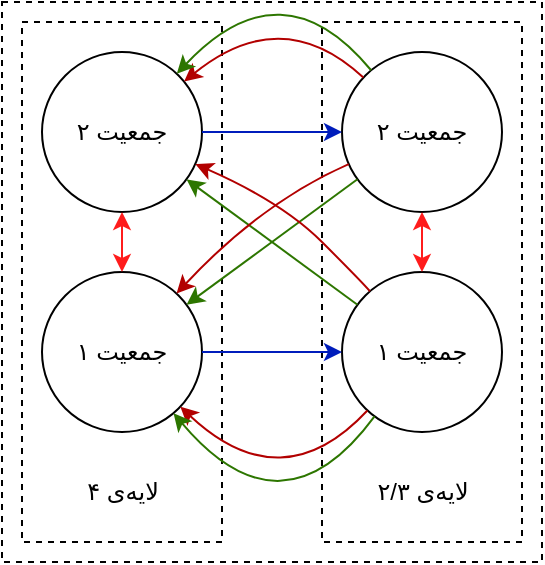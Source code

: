 <mxfile version="20.8.3" type="device"><diagram id="KR5OaVzVF3pl6TseDFSs" name="Page-1"><mxGraphModel dx="544" dy="303" grid="1" gridSize="10" guides="1" tooltips="1" connect="1" arrows="1" fold="1" page="1" pageScale="1" pageWidth="850" pageHeight="1100" math="0" shadow="0"><root><mxCell id="0"/><mxCell id="1" parent="0"/><mxCell id="gXfTvW4VtqaupUpZeJCa-15" value="" style="rounded=0;whiteSpace=wrap;html=1;dashed=1;fillColor=none;gradientColor=none;" parent="1" vertex="1"><mxGeometry x="190" y="40" width="270" height="280" as="geometry"/></mxCell><mxCell id="gXfTvW4VtqaupUpZeJCa-16" value="" style="rounded=0;whiteSpace=wrap;html=1;dashed=1;gradientColor=none;fillColor=none;" parent="1" vertex="1"><mxGeometry x="200" y="50" width="100" height="260" as="geometry"/></mxCell><mxCell id="gXfTvW4VtqaupUpZeJCa-17" value="جمعیت ۲" style="ellipse;whiteSpace=wrap;html=1;aspect=fixed;" parent="1" vertex="1"><mxGeometry x="210" y="65" width="80" height="80" as="geometry"/></mxCell><mxCell id="gXfTvW4VtqaupUpZeJCa-18" value="جمعیت ۱" style="ellipse;whiteSpace=wrap;html=1;aspect=fixed;" parent="1" vertex="1"><mxGeometry x="210" y="175" width="80" height="80" as="geometry"/></mxCell><mxCell id="gXfTvW4VtqaupUpZeJCa-19" value="لایه‌ی ۴" style="text;html=1;align=center;verticalAlign=middle;resizable=0;points=[];autosize=1;strokeColor=none;fillColor=none;" parent="1" vertex="1"><mxGeometry x="220" y="270" width="60" height="30" as="geometry"/></mxCell><mxCell id="gXfTvW4VtqaupUpZeJCa-20" value="" style="rounded=0;whiteSpace=wrap;html=1;dashed=1;gradientColor=none;fillColor=none;" parent="1" vertex="1"><mxGeometry x="350" y="50" width="100" height="260" as="geometry"/></mxCell><mxCell id="gXfTvW4VtqaupUpZeJCa-21" value="جمعیت ۲" style="ellipse;whiteSpace=wrap;html=1;aspect=fixed;" parent="1" vertex="1"><mxGeometry x="360" y="65" width="80" height="80" as="geometry"/></mxCell><mxCell id="gXfTvW4VtqaupUpZeJCa-22" value="جمعیت ۱" style="ellipse;whiteSpace=wrap;html=1;aspect=fixed;" parent="1" vertex="1"><mxGeometry x="360" y="175" width="80" height="80" as="geometry"/></mxCell><mxCell id="gXfTvW4VtqaupUpZeJCa-23" value="لایه‌ی ۲/۳" style="text;html=1;align=center;verticalAlign=middle;resizable=0;points=[];autosize=1;strokeColor=none;fillColor=none;" parent="1" vertex="1"><mxGeometry x="365" y="270" width="70" height="30" as="geometry"/></mxCell><mxCell id="gXfTvW4VtqaupUpZeJCa-26" value="" style="endArrow=classic;html=1;rounded=0;fillColor=#0050ef;strokeColor=#001DBC;" parent="1" source="gXfTvW4VtqaupUpZeJCa-17" target="gXfTvW4VtqaupUpZeJCa-21" edge="1"><mxGeometry width="50" height="50" relative="1" as="geometry"><mxPoint x="10" y="210" as="sourcePoint"/><mxPoint x="60" y="160" as="targetPoint"/></mxGeometry></mxCell><mxCell id="gXfTvW4VtqaupUpZeJCa-27" value="" style="endArrow=classic;html=1;rounded=0;fillColor=#0050ef;strokeColor=#001DBC;" parent="1" source="gXfTvW4VtqaupUpZeJCa-18" target="gXfTvW4VtqaupUpZeJCa-22" edge="1"><mxGeometry width="50" height="50" relative="1" as="geometry"><mxPoint x="230" y="230" as="sourcePoint"/><mxPoint x="280" y="180" as="targetPoint"/><Array as="points"><mxPoint x="320" y="215"/></Array></mxGeometry></mxCell><mxCell id="gXfTvW4VtqaupUpZeJCa-40" value="" style="curved=1;endArrow=classic;html=1;rounded=0;fillColor=#e51400;strokeColor=#B20000;" parent="1" source="gXfTvW4VtqaupUpZeJCa-21" target="gXfTvW4VtqaupUpZeJCa-17" edge="1"><mxGeometry width="50" height="50" relative="1" as="geometry"><mxPoint x="310" y="90" as="sourcePoint"/><mxPoint x="360" y="40" as="targetPoint"/><Array as="points"><mxPoint x="330" y="40"/></Array></mxGeometry></mxCell><mxCell id="gXfTvW4VtqaupUpZeJCa-42" value="" style="curved=1;endArrow=classic;html=1;rounded=0;fillColor=#e51400;strokeColor=#B20000;" parent="1" source="gXfTvW4VtqaupUpZeJCa-22" target="gXfTvW4VtqaupUpZeJCa-18" edge="1"><mxGeometry width="50" height="50" relative="1" as="geometry"><mxPoint x="300" y="300" as="sourcePoint"/><mxPoint x="350" y="250" as="targetPoint"/><Array as="points"><mxPoint x="330" y="290"/></Array></mxGeometry></mxCell><mxCell id="gXfTvW4VtqaupUpZeJCa-44" value="" style="curved=1;endArrow=classic;html=1;rounded=0;fillColor=#60a917;strokeColor=#2D7600;" parent="1" source="gXfTvW4VtqaupUpZeJCa-21" target="gXfTvW4VtqaupUpZeJCa-17" edge="1"><mxGeometry width="50" height="50" relative="1" as="geometry"><mxPoint x="380.639" y="87.836" as="sourcePoint"/><mxPoint x="291.09" y="89.832" as="targetPoint"/><Array as="points"><mxPoint x="330" y="20"/></Array></mxGeometry></mxCell><mxCell id="gXfTvW4VtqaupUpZeJCa-46" value="" style="curved=1;endArrow=classic;html=1;rounded=0;fillColor=#60a917;strokeColor=#2D7600;" parent="1" source="gXfTvW4VtqaupUpZeJCa-22" target="gXfTvW4VtqaupUpZeJCa-18" edge="1"><mxGeometry width="50" height="50" relative="1" as="geometry"><mxPoint x="382.661" y="254.199" as="sourcePoint"/><mxPoint x="289.225" y="252.311" as="targetPoint"/><Array as="points"><mxPoint x="330" y="310"/></Array></mxGeometry></mxCell><mxCell id="gXfTvW4VtqaupUpZeJCa-47" value="" style="endArrow=classic;html=1;rounded=0;curved=1;fillColor=#60a917;strokeColor=#2D7600;" parent="1" source="gXfTvW4VtqaupUpZeJCa-22" target="gXfTvW4VtqaupUpZeJCa-17" edge="1"><mxGeometry width="50" height="50" relative="1" as="geometry"><mxPoint x="290" y="200" as="sourcePoint"/><mxPoint x="340" y="150" as="targetPoint"/></mxGeometry></mxCell><mxCell id="gXfTvW4VtqaupUpZeJCa-48" value="" style="endArrow=classic;html=1;rounded=0;curved=1;fillColor=#60a917;strokeColor=#2D7600;" parent="1" source="gXfTvW4VtqaupUpZeJCa-21" target="gXfTvW4VtqaupUpZeJCa-18" edge="1"><mxGeometry width="50" height="50" relative="1" as="geometry"><mxPoint x="230" y="210" as="sourcePoint"/><mxPoint x="280" y="160" as="targetPoint"/></mxGeometry></mxCell><mxCell id="gXfTvW4VtqaupUpZeJCa-49" value="" style="curved=1;endArrow=classic;html=1;rounded=0;fillColor=#e51400;strokeColor=#B20000;" parent="1" source="gXfTvW4VtqaupUpZeJCa-22" target="gXfTvW4VtqaupUpZeJCa-17" edge="1"><mxGeometry width="50" height="50" relative="1" as="geometry"><mxPoint x="320" y="180" as="sourcePoint"/><mxPoint x="370" y="130" as="targetPoint"/><Array as="points"><mxPoint x="370" y="180"/><mxPoint x="330" y="140"/></Array></mxGeometry></mxCell><mxCell id="gXfTvW4VtqaupUpZeJCa-51" value="" style="curved=1;endArrow=classic;html=1;rounded=0;fillColor=#e51400;strokeColor=#B20000;" parent="1" source="gXfTvW4VtqaupUpZeJCa-21" target="gXfTvW4VtqaupUpZeJCa-18" edge="1"><mxGeometry width="50" height="50" relative="1" as="geometry"><mxPoint x="310" y="190" as="sourcePoint"/><mxPoint x="360" y="140" as="targetPoint"/><Array as="points"><mxPoint x="320" y="140"/></Array></mxGeometry></mxCell><mxCell id="gXfTvW4VtqaupUpZeJCa-193" value="" style="endArrow=classic;startArrow=classic;html=1;rounded=0;fillColor=#b1ddf0;strokeColor=#FF1C1C;" parent="1" source="gXfTvW4VtqaupUpZeJCa-18" target="gXfTvW4VtqaupUpZeJCa-17" edge="1"><mxGeometry width="50" height="50" relative="1" as="geometry"><mxPoint x="200" y="200" as="sourcePoint"/><mxPoint x="250" y="150" as="targetPoint"/></mxGeometry></mxCell><mxCell id="gXfTvW4VtqaupUpZeJCa-194" value="" style="endArrow=classic;startArrow=classic;html=1;rounded=0;fillColor=#b1ddf0;strokeColor=#FF1C1C;" parent="1" source="gXfTvW4VtqaupUpZeJCa-22" target="gXfTvW4VtqaupUpZeJCa-21" edge="1"><mxGeometry width="50" height="50" relative="1" as="geometry"><mxPoint x="399.88" y="175" as="sourcePoint"/><mxPoint x="399.88" y="145" as="targetPoint"/></mxGeometry></mxCell></root></mxGraphModel></diagram></mxfile>